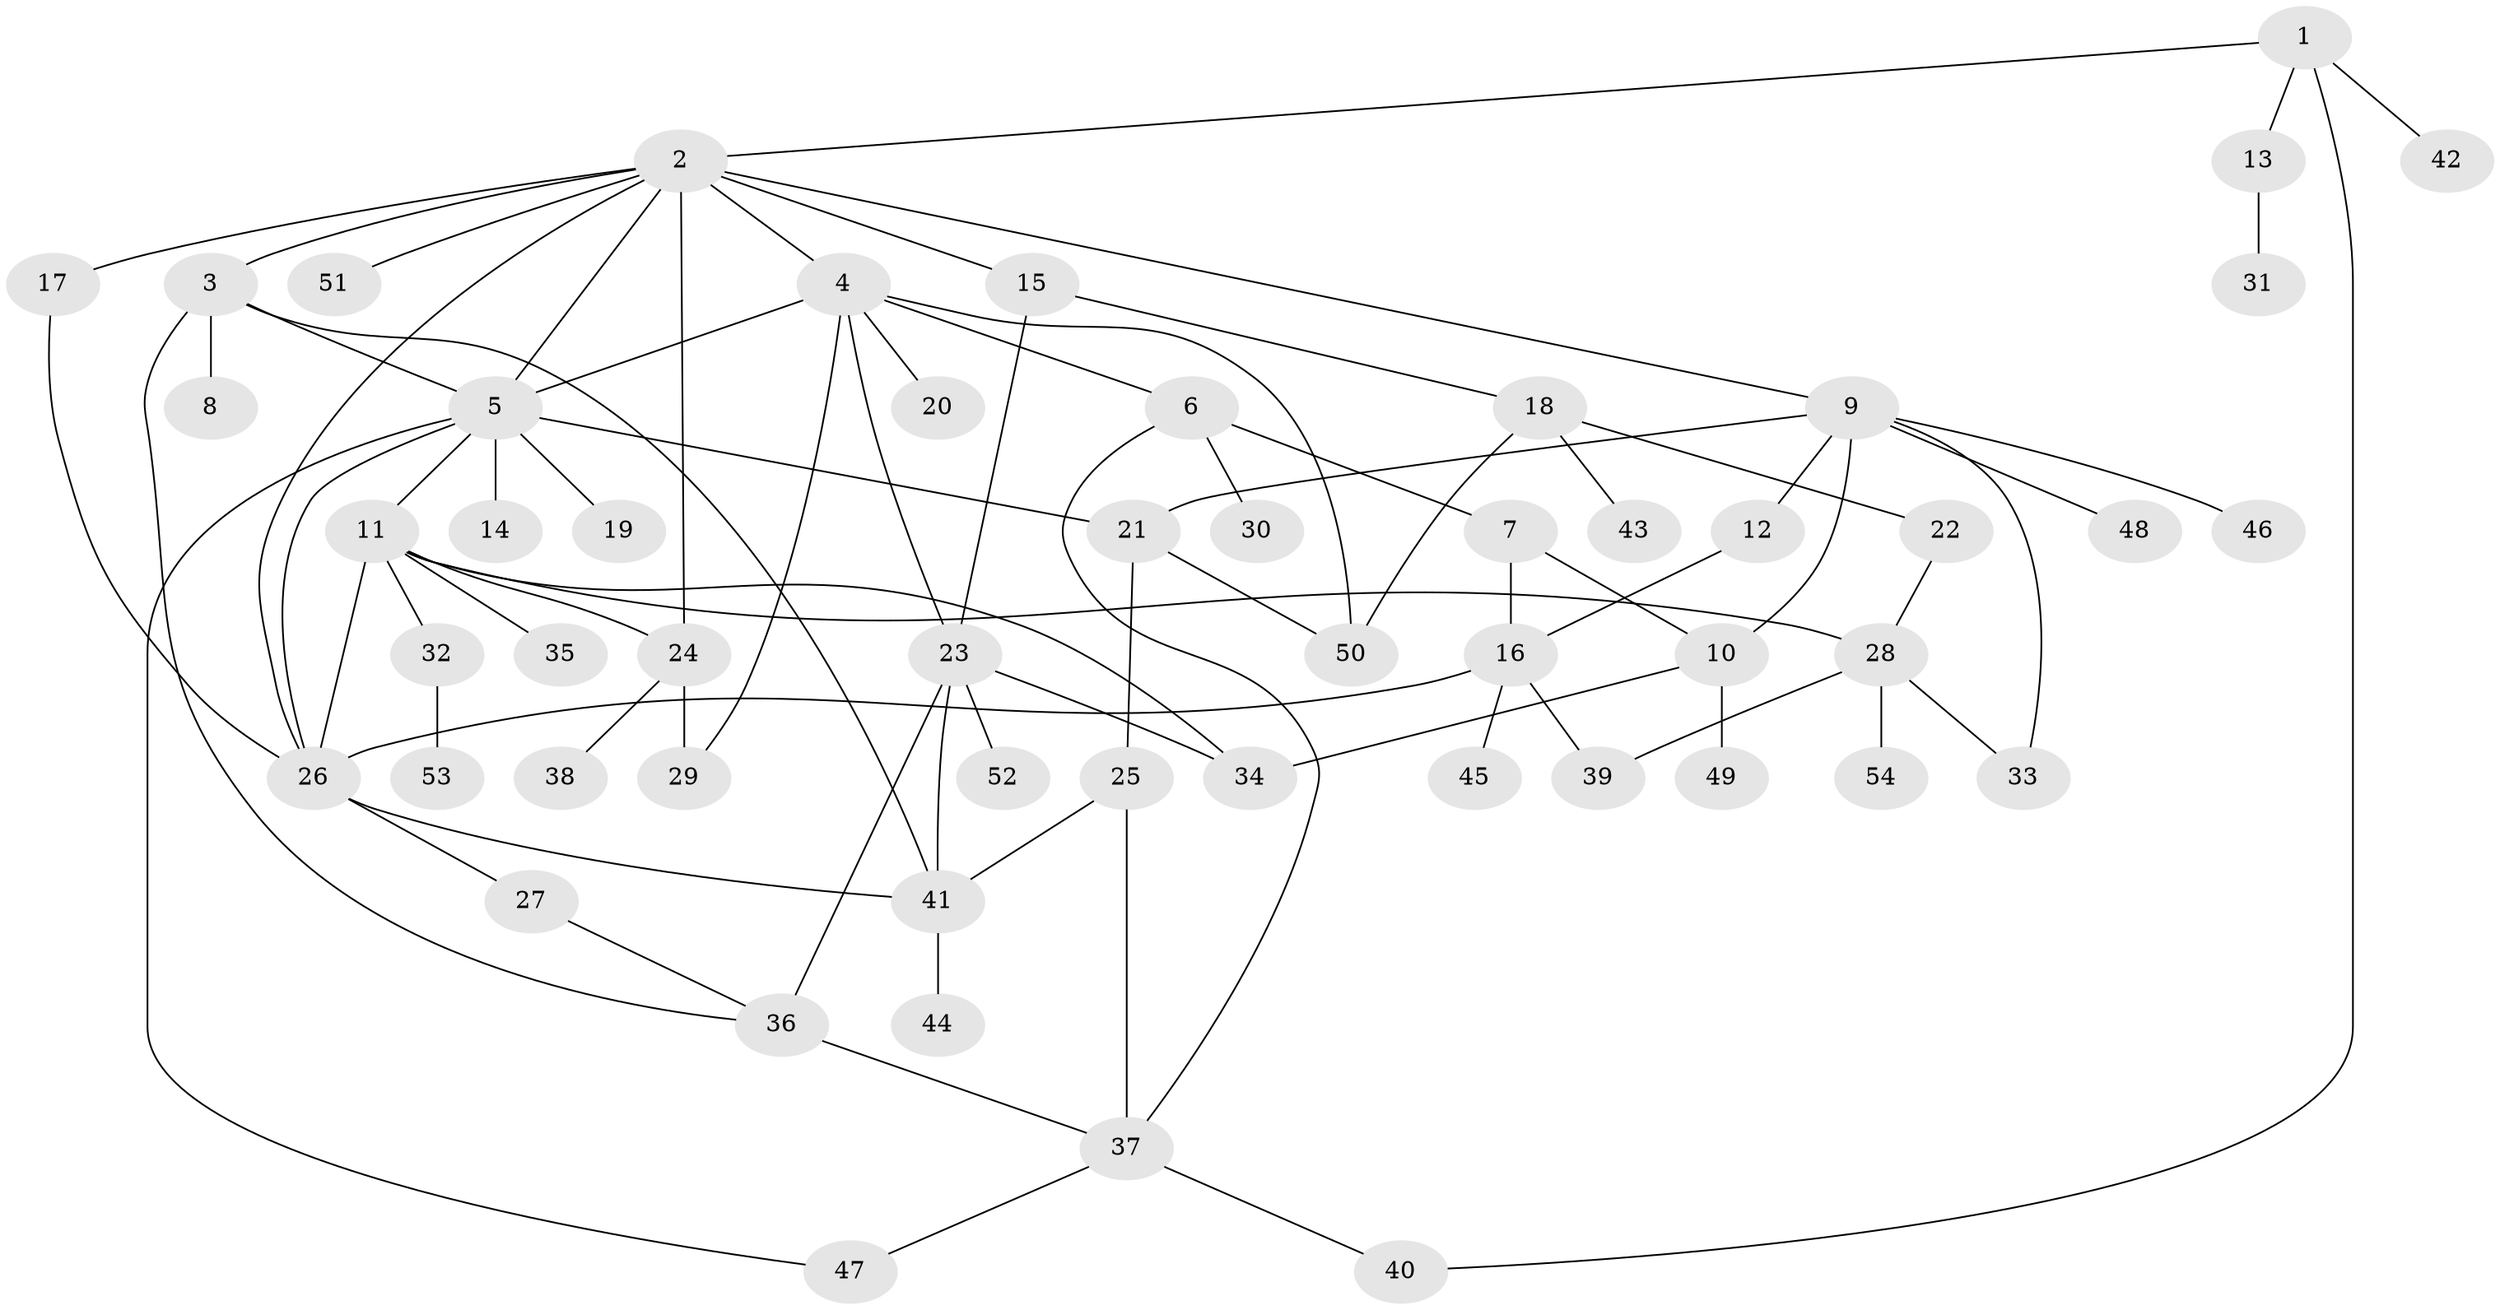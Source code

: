// coarse degree distribution, {4: 0.18518518518518517, 7: 0.07407407407407407, 10: 0.037037037037037035, 5: 0.07407407407407407, 1: 0.4074074074074074, 6: 0.07407407407407407, 8: 0.037037037037037035, 3: 0.037037037037037035, 2: 0.07407407407407407}
// Generated by graph-tools (version 1.1) at 2025/50/03/04/25 22:50:30]
// undirected, 54 vertices, 81 edges
graph export_dot {
  node [color=gray90,style=filled];
  1;
  2;
  3;
  4;
  5;
  6;
  7;
  8;
  9;
  10;
  11;
  12;
  13;
  14;
  15;
  16;
  17;
  18;
  19;
  20;
  21;
  22;
  23;
  24;
  25;
  26;
  27;
  28;
  29;
  30;
  31;
  32;
  33;
  34;
  35;
  36;
  37;
  38;
  39;
  40;
  41;
  42;
  43;
  44;
  45;
  46;
  47;
  48;
  49;
  50;
  51;
  52;
  53;
  54;
  1 -- 2;
  1 -- 13;
  1 -- 40;
  1 -- 42;
  2 -- 3;
  2 -- 4;
  2 -- 5;
  2 -- 9;
  2 -- 15;
  2 -- 17;
  2 -- 24;
  2 -- 26;
  2 -- 51;
  3 -- 5;
  3 -- 8;
  3 -- 36;
  3 -- 41;
  4 -- 5;
  4 -- 6;
  4 -- 20;
  4 -- 23;
  4 -- 29;
  4 -- 50;
  5 -- 11;
  5 -- 14;
  5 -- 19;
  5 -- 21;
  5 -- 26;
  5 -- 47;
  6 -- 7;
  6 -- 30;
  6 -- 37;
  7 -- 10;
  7 -- 16;
  9 -- 10;
  9 -- 12;
  9 -- 21;
  9 -- 33;
  9 -- 46;
  9 -- 48;
  10 -- 34;
  10 -- 49;
  11 -- 24;
  11 -- 26;
  11 -- 28;
  11 -- 32;
  11 -- 34;
  11 -- 35;
  12 -- 16;
  13 -- 31;
  15 -- 18;
  15 -- 23;
  16 -- 26;
  16 -- 39;
  16 -- 45;
  17 -- 26;
  18 -- 22;
  18 -- 43;
  18 -- 50;
  21 -- 25;
  21 -- 50;
  22 -- 28;
  23 -- 34;
  23 -- 36;
  23 -- 41;
  23 -- 52;
  24 -- 29;
  24 -- 38;
  25 -- 37;
  25 -- 41;
  26 -- 27;
  26 -- 41;
  27 -- 36;
  28 -- 33;
  28 -- 39;
  28 -- 54;
  32 -- 53;
  36 -- 37;
  37 -- 40;
  37 -- 47;
  41 -- 44;
}
